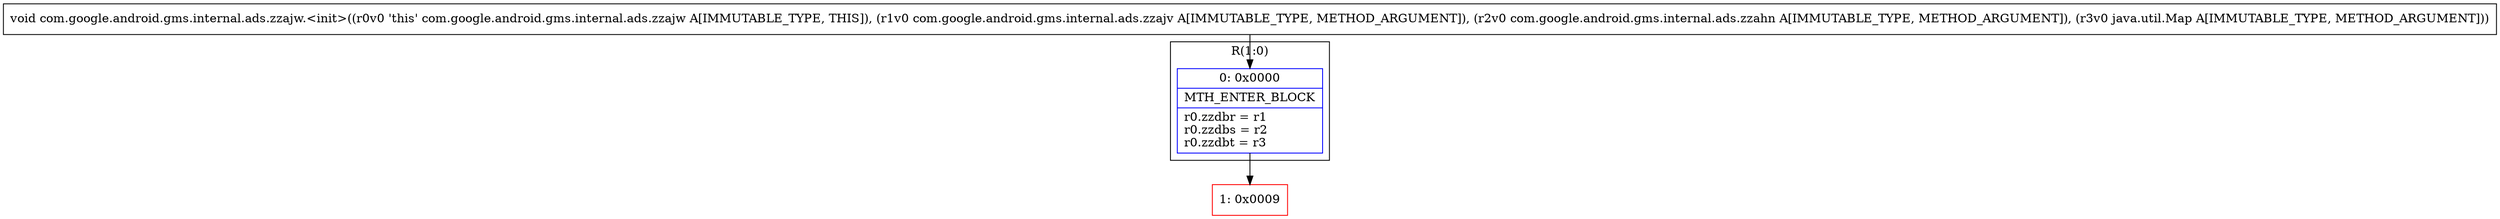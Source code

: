 digraph "CFG forcom.google.android.gms.internal.ads.zzajw.\<init\>(Lcom\/google\/android\/gms\/internal\/ads\/zzajv;Lcom\/google\/android\/gms\/internal\/ads\/zzahn;Ljava\/util\/Map;)V" {
subgraph cluster_Region_327065611 {
label = "R(1:0)";
node [shape=record,color=blue];
Node_0 [shape=record,label="{0\:\ 0x0000|MTH_ENTER_BLOCK\l|r0.zzdbr = r1\lr0.zzdbs = r2\lr0.zzdbt = r3\l}"];
}
Node_1 [shape=record,color=red,label="{1\:\ 0x0009}"];
MethodNode[shape=record,label="{void com.google.android.gms.internal.ads.zzajw.\<init\>((r0v0 'this' com.google.android.gms.internal.ads.zzajw A[IMMUTABLE_TYPE, THIS]), (r1v0 com.google.android.gms.internal.ads.zzajv A[IMMUTABLE_TYPE, METHOD_ARGUMENT]), (r2v0 com.google.android.gms.internal.ads.zzahn A[IMMUTABLE_TYPE, METHOD_ARGUMENT]), (r3v0 java.util.Map A[IMMUTABLE_TYPE, METHOD_ARGUMENT])) }"];
MethodNode -> Node_0;
Node_0 -> Node_1;
}

